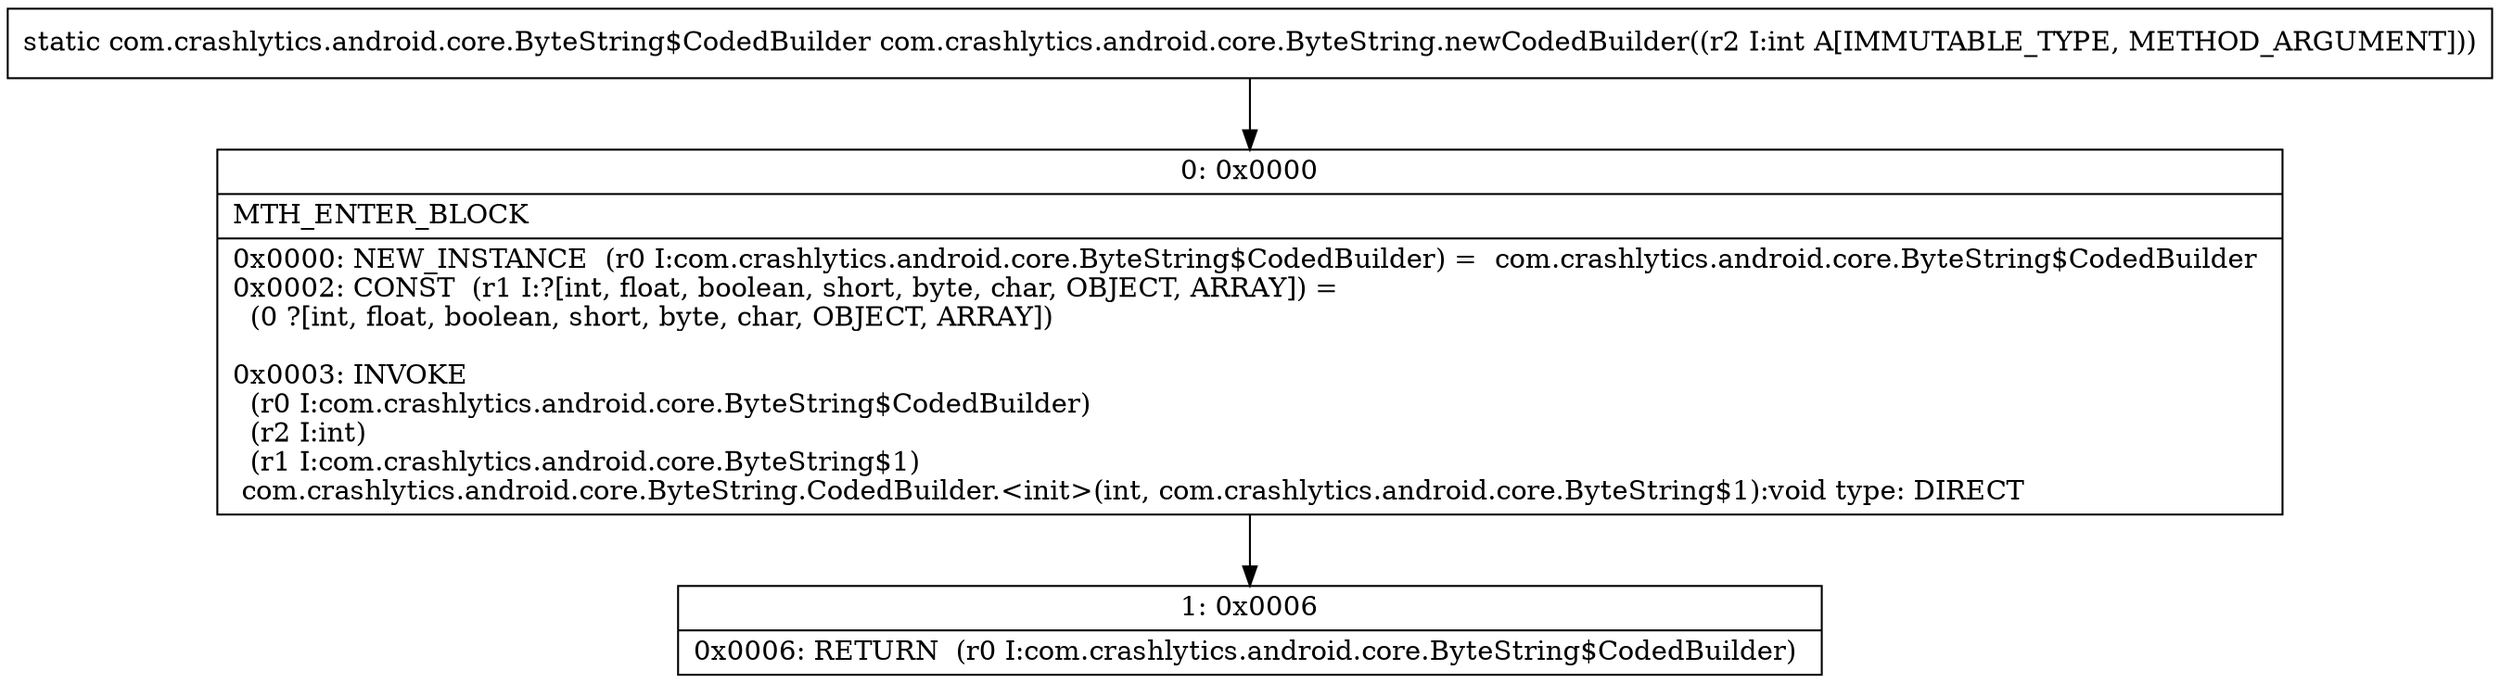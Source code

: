 digraph "CFG forcom.crashlytics.android.core.ByteString.newCodedBuilder(I)Lcom\/crashlytics\/android\/core\/ByteString$CodedBuilder;" {
Node_0 [shape=record,label="{0\:\ 0x0000|MTH_ENTER_BLOCK\l|0x0000: NEW_INSTANCE  (r0 I:com.crashlytics.android.core.ByteString$CodedBuilder) =  com.crashlytics.android.core.ByteString$CodedBuilder \l0x0002: CONST  (r1 I:?[int, float, boolean, short, byte, char, OBJECT, ARRAY]) = \l  (0 ?[int, float, boolean, short, byte, char, OBJECT, ARRAY])\l \l0x0003: INVOKE  \l  (r0 I:com.crashlytics.android.core.ByteString$CodedBuilder)\l  (r2 I:int)\l  (r1 I:com.crashlytics.android.core.ByteString$1)\l com.crashlytics.android.core.ByteString.CodedBuilder.\<init\>(int, com.crashlytics.android.core.ByteString$1):void type: DIRECT \l}"];
Node_1 [shape=record,label="{1\:\ 0x0006|0x0006: RETURN  (r0 I:com.crashlytics.android.core.ByteString$CodedBuilder) \l}"];
MethodNode[shape=record,label="{static com.crashlytics.android.core.ByteString$CodedBuilder com.crashlytics.android.core.ByteString.newCodedBuilder((r2 I:int A[IMMUTABLE_TYPE, METHOD_ARGUMENT])) }"];
MethodNode -> Node_0;
Node_0 -> Node_1;
}

